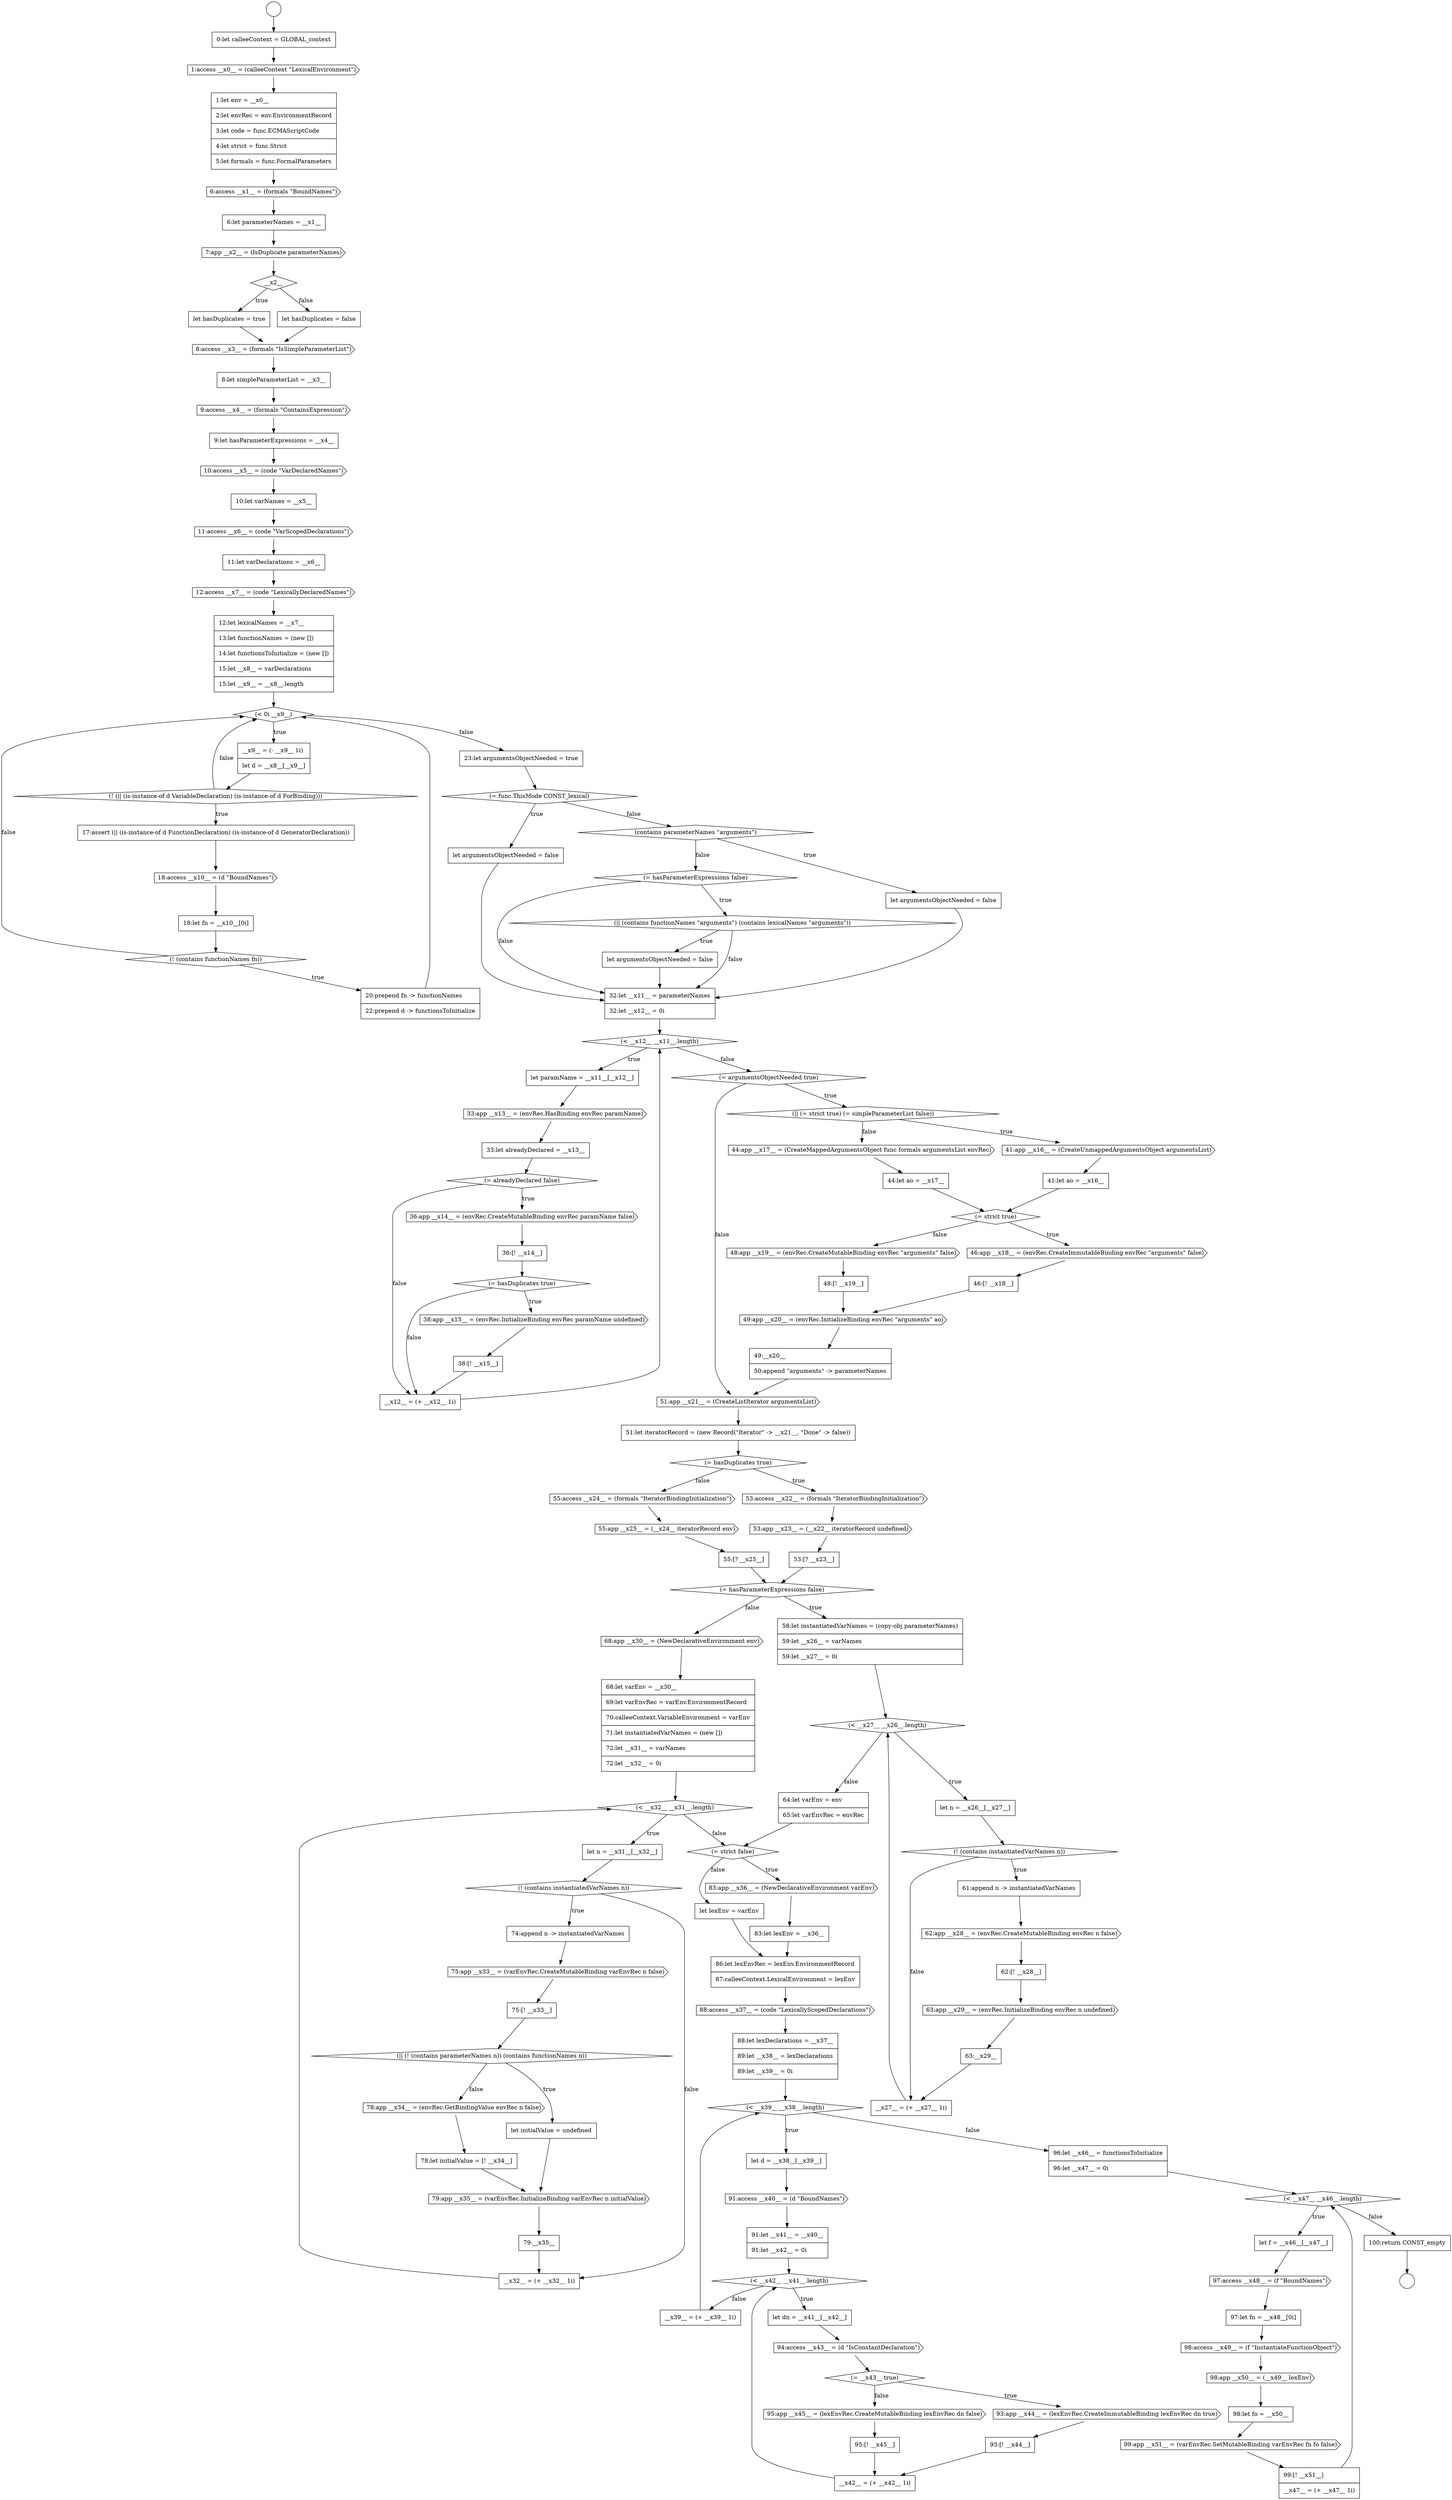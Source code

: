 digraph {
  node2031 [shape=none, margin=0, label=<<font color="black">
    <table border="0" cellborder="1" cellspacing="0" cellpadding="10">
      <tr><td align="left">96:let __x46__ = functionsToInitialize</td></tr>
      <tr><td align="left">96:let __x47__ = 0i</td></tr>
    </table>
  </font>> color="black" fillcolor="white" style=filled]
  node1995 [shape=cds, label=<<font color="black">68:app __x30__ = (NewDeclarativeEnvironment env)</font>> color="black" fillcolor="white" style=filled]
  node1982 [shape=none, margin=0, label=<<font color="black">
    <table border="0" cellborder="1" cellspacing="0" cellpadding="10">
      <tr><td align="left">55:[? __x25__]</td></tr>
    </table>
  </font>> color="black" fillcolor="white" style=filled]
  node1956 [shape=none, margin=0, label=<<font color="black">
    <table border="0" cellborder="1" cellspacing="0" cellpadding="10">
      <tr><td align="left">36:[! __x14__]</td></tr>
    </table>
  </font>> color="black" fillcolor="white" style=filled]
  node1950 [shape=diamond, label=<<font color="black">(&lt; __x12__ __x11__.length)</font>> color="black" fillcolor="white" style=filled]
  node1924 [shape=none, margin=0, label=<<font color="black">
    <table border="0" cellborder="1" cellspacing="0" cellpadding="10">
      <tr><td align="left">8:let simpleParameterList = __x3__</td></tr>
    </table>
  </font>> color="black" fillcolor="white" style=filled]
  node1939 [shape=diamond, label=<<font color="black">(! (contains functionNames fn))</font>> color="black" fillcolor="white" style=filled]
  node2014 [shape=none, margin=0, label=<<font color="black">
    <table border="0" cellborder="1" cellspacing="0" cellpadding="10">
      <tr><td align="left">86:let lexEnvRec = lexEnv.EnvironmentRecord</td></tr>
      <tr><td align="left">87:calleeContext.LexicalEnvironment = lexEnv</td></tr>
    </table>
  </font>> color="black" fillcolor="white" style=filled]
  node1971 [shape=none, margin=0, label=<<font color="black">
    <table border="0" cellborder="1" cellspacing="0" cellpadding="10">
      <tr><td align="left">48:[! __x19__]</td></tr>
    </table>
  </font>> color="black" fillcolor="white" style=filled]
  node2035 [shape=none, margin=0, label=<<font color="black">
    <table border="0" cellborder="1" cellspacing="0" cellpadding="10">
      <tr><td align="left">97:let fn = __x48__[0i]</td></tr>
    </table>
  </font>> color="black" fillcolor="white" style=filled]
  node1999 [shape=diamond, label=<<font color="black">(! (contains instantiatedVarNames n))</font>> color="black" fillcolor="white" style=filled]
  node1954 [shape=diamond, label=<<font color="black">(= alreadyDeclared false)</font>> color="black" fillcolor="white" style=filled]
  node1919 [shape=cds, label=<<font color="black">7:app __x2__ = (IsDuplicate parameterNames)</font>> color="black" fillcolor="white" style=filled]
  node1988 [shape=none, margin=0, label=<<font color="black">
    <table border="0" cellborder="1" cellspacing="0" cellpadding="10">
      <tr><td align="left">61:append n -&gt; instantiatedVarNames</td></tr>
    </table>
  </font>> color="black" fillcolor="white" style=filled]
  node1914 [shape=none, margin=0, label=<<font color="black">
    <table border="0" cellborder="1" cellspacing="0" cellpadding="10">
      <tr><td align="left">0:let calleeContext = GLOBAL_context</td></tr>
    </table>
  </font>> color="black" fillcolor="white" style=filled]
  node2020 [shape=none, margin=0, label=<<font color="black">
    <table border="0" cellborder="1" cellspacing="0" cellpadding="10">
      <tr><td align="left">91:let __x41__ = __x40__</td></tr>
      <tr><td align="left">91:let __x42__ = 0i</td></tr>
    </table>
  </font>> color="black" fillcolor="white" style=filled]
  node1921 [shape=none, margin=0, label=<<font color="black">
    <table border="0" cellborder="1" cellspacing="0" cellpadding="10">
      <tr><td align="left">let hasDuplicates = true</td></tr>
    </table>
  </font>> color="black" fillcolor="white" style=filled]
  node1967 [shape=diamond, label=<<font color="black">(= strict true)</font>> color="black" fillcolor="white" style=filled]
  node2010 [shape=diamond, label=<<font color="black">(= strict false)</font>> color="black" fillcolor="white" style=filled]
  node1935 [shape=diamond, label=<<font color="black">(! (|| (is-instance-of d VariableDeclaration) (is-instance-of d ForBinding)))</font>> color="black" fillcolor="white" style=filled]
  node1985 [shape=diamond, label=<<font color="black">(&lt; __x27__ __x26__.length)</font>> color="black" fillcolor="white" style=filled]
  node2039 [shape=cds, label=<<font color="black">99:app __x51__ = (varEnvRec.SetMutableBinding varEnvRec fn fo false)</font>> color="black" fillcolor="white" style=filled]
  node1992 [shape=none, margin=0, label=<<font color="black">
    <table border="0" cellborder="1" cellspacing="0" cellpadding="10">
      <tr><td align="left">63:__x29__</td></tr>
    </table>
  </font>> color="black" fillcolor="white" style=filled]
  node1922 [shape=none, margin=0, label=<<font color="black">
    <table border="0" cellborder="1" cellspacing="0" cellpadding="10">
      <tr><td align="left">let hasDuplicates = false</td></tr>
    </table>
  </font>> color="black" fillcolor="white" style=filled]
  node1931 [shape=cds, label=<<font color="black">12:access __x7__ = (code &quot;LexicallyDeclaredNames&quot;)</font>> color="black" fillcolor="white" style=filled]
  node2024 [shape=diamond, label=<<font color="black">(= __x43__ true)</font>> color="black" fillcolor="white" style=filled]
  node1963 [shape=cds, label=<<font color="black">41:app __x16__ = (CreateUnmappedArgumentsObject argumentsList)</font>> color="black" fillcolor="white" style=filled]
  node2007 [shape=cds, label=<<font color="black">79:app __x35__ = (varEnvRec.InitializeBinding varEnvRec n initialValue)</font>> color="black" fillcolor="white" style=filled]
  node1946 [shape=diamond, label=<<font color="black">(= hasParameterExpressions false)</font>> color="black" fillcolor="white" style=filled]
  node2027 [shape=cds, label=<<font color="black">95:app __x45__ = (lexEnvRec.CreateMutableBinding lexEnvRec dn false)</font>> color="black" fillcolor="white" style=filled]
  node1978 [shape=cds, label=<<font color="black">53:app __x23__ = (__x22__ iteratorRecord undefined)</font>> color="black" fillcolor="white" style=filled]
  node2034 [shape=cds, label=<<font color="black">97:access __x48__ = (f &quot;BoundNames&quot;)</font>> color="black" fillcolor="white" style=filled]
  node1960 [shape=none, margin=0, label=<<font color="black">
    <table border="0" cellborder="1" cellspacing="0" cellpadding="10">
      <tr><td align="left">__x12__ = (+ __x12__ 1i)</td></tr>
    </table>
  </font>> color="black" fillcolor="white" style=filled]
  node2017 [shape=diamond, label=<<font color="black">(&lt; __x39__ __x38__.length)</font>> color="black" fillcolor="white" style=filled]
  node1928 [shape=none, margin=0, label=<<font color="black">
    <table border="0" cellborder="1" cellspacing="0" cellpadding="10">
      <tr><td align="left">10:let varNames = __x5__</td></tr>
    </table>
  </font>> color="black" fillcolor="white" style=filled]
  node2002 [shape=none, margin=0, label=<<font color="black">
    <table border="0" cellborder="1" cellspacing="0" cellpadding="10">
      <tr><td align="left">75:[! __x33__]</td></tr>
    </table>
  </font>> color="black" fillcolor="white" style=filled]
  node1943 [shape=none, margin=0, label=<<font color="black">
    <table border="0" cellborder="1" cellspacing="0" cellpadding="10">
      <tr><td align="left">let argumentsObjectNeeded = false</td></tr>
    </table>
  </font>> color="black" fillcolor="white" style=filled]
  node1975 [shape=none, margin=0, label=<<font color="black">
    <table border="0" cellborder="1" cellspacing="0" cellpadding="10">
      <tr><td align="left">51:let iteratorRecord = (new Record(&quot;Iterator&quot; -&gt; __x21__, &quot;Done&quot; -&gt; false))</td></tr>
    </table>
  </font>> color="black" fillcolor="white" style=filled]
  node2011 [shape=cds, label=<<font color="black">83:app __x36__ = (NewDeclarativeEnvironment varEnv)</font>> color="black" fillcolor="white" style=filled]
  node1915 [shape=cds, label=<<font color="black">1:access __x0__ = (calleeContext &quot;LexicalEnvironment&quot;)</font>> color="black" fillcolor="white" style=filled]
  node2000 [shape=none, margin=0, label=<<font color="black">
    <table border="0" cellborder="1" cellspacing="0" cellpadding="10">
      <tr><td align="left">74:append n -&gt; instantiatedVarNames</td></tr>
    </table>
  </font>> color="black" fillcolor="white" style=filled]
  node2032 [shape=diamond, label=<<font color="black">(&lt; __x47__ __x46__.length)</font>> color="black" fillcolor="white" style=filled]
  node2015 [shape=cds, label=<<font color="black">88:access __x37__ = (code &quot;LexicallyScopedDeclarations&quot;)</font>> color="black" fillcolor="white" style=filled]
  node1938 [shape=none, margin=0, label=<<font color="black">
    <table border="0" cellborder="1" cellspacing="0" cellpadding="10">
      <tr><td align="left">18:let fn = __x10__[0i]</td></tr>
    </table>
  </font>> color="black" fillcolor="white" style=filled]
  node1920 [shape=diamond, label=<<font color="black">__x2__</font>> color="black" fillcolor="white" style=filled]
  node1968 [shape=cds, label=<<font color="black">46:app __x18__ = (envRec.CreateImmutableBinding envRec &quot;arguments&quot; false)</font>> color="black" fillcolor="white" style=filled]
  node1951 [shape=none, margin=0, label=<<font color="black">
    <table border="0" cellborder="1" cellspacing="0" cellpadding="10">
      <tr><td align="left">let paramName = __x11__[__x12__]</td></tr>
    </table>
  </font>> color="black" fillcolor="white" style=filled]
  node1936 [shape=none, margin=0, label=<<font color="black">
    <table border="0" cellborder="1" cellspacing="0" cellpadding="10">
      <tr><td align="left">17:assert (|| (is-instance-of d FunctionDeclaration) (is-instance-of d GeneratorDeclaration))</td></tr>
    </table>
  </font>> color="black" fillcolor="white" style=filled]
  node1983 [shape=diamond, label=<<font color="black">(= hasParameterExpressions false)</font>> color="black" fillcolor="white" style=filled]
  node1953 [shape=none, margin=0, label=<<font color="black">
    <table border="0" cellborder="1" cellspacing="0" cellpadding="10">
      <tr><td align="left">33:let alreadyDeclared = __x13__</td></tr>
    </table>
  </font>> color="black" fillcolor="white" style=filled]
  node1970 [shape=cds, label=<<font color="black">48:app __x19__ = (envRec.CreateMutableBinding envRec &quot;arguments&quot; false)</font>> color="black" fillcolor="white" style=filled]
  node2023 [shape=cds, label=<<font color="black">94:access __x43__ = (d &quot;IsConstantDeclaration&quot;)</font>> color="black" fillcolor="white" style=filled]
  node1937 [shape=cds, label=<<font color="black">18:access __x10__ = (d &quot;BoundNames&quot;)</font>> color="black" fillcolor="white" style=filled]
  node2038 [shape=none, margin=0, label=<<font color="black">
    <table border="0" cellborder="1" cellspacing="0" cellpadding="10">
      <tr><td align="left">98:let fo = __x50__</td></tr>
    </table>
  </font>> color="black" fillcolor="white" style=filled]
  node1964 [shape=none, margin=0, label=<<font color="black">
    <table border="0" cellborder="1" cellspacing="0" cellpadding="10">
      <tr><td align="left">41:let ao = __x16__</td></tr>
    </table>
  </font>> color="black" fillcolor="white" style=filled]
  node1942 [shape=diamond, label=<<font color="black">(= func.ThisMode CONST_lexical)</font>> color="black" fillcolor="white" style=filled]
  node1974 [shape=cds, label=<<font color="black">51:app __x21__ = (CreateListIterator argumentsList)</font>> color="black" fillcolor="white" style=filled]
  node1932 [shape=none, margin=0, label=<<font color="black">
    <table border="0" cellborder="1" cellspacing="0" cellpadding="10">
      <tr><td align="left">12:let lexicalNames = __x7__</td></tr>
      <tr><td align="left">13:let functionNames = (new [])</td></tr>
      <tr><td align="left">14:let functionsToInitialize = (new [])</td></tr>
      <tr><td align="left">15:let __x8__ = varDeclarations</td></tr>
      <tr><td align="left">15:let __x9__ = __x8__.length</td></tr>
    </table>
  </font>> color="black" fillcolor="white" style=filled]
  node2006 [shape=none, margin=0, label=<<font color="black">
    <table border="0" cellborder="1" cellspacing="0" cellpadding="10">
      <tr><td align="left">78:let initialValue = [! __x34__]</td></tr>
    </table>
  </font>> color="black" fillcolor="white" style=filled]
  node1947 [shape=diamond, label=<<font color="black">(|| (contains functionNames &quot;arguments&quot;) (contains lexicalNames &quot;arguments&quot;))</font>> color="black" fillcolor="white" style=filled]
  node1984 [shape=none, margin=0, label=<<font color="black">
    <table border="0" cellborder="1" cellspacing="0" cellpadding="10">
      <tr><td align="left">58:let instantiatedVarNames = (copy-obj parameterNames)</td></tr>
      <tr><td align="left">59:let __x26__ = varNames</td></tr>
      <tr><td align="left">59:let __x27__ = 0i</td></tr>
    </table>
  </font>> color="black" fillcolor="white" style=filled]
  node1979 [shape=none, margin=0, label=<<font color="black">
    <table border="0" cellborder="1" cellspacing="0" cellpadding="10">
      <tr><td align="left">53:[? __x23__]</td></tr>
    </table>
  </font>> color="black" fillcolor="white" style=filled]
  node1991 [shape=cds, label=<<font color="black">63:app __x29__ = (envRec.InitializeBinding envRec n undefined)</font>> color="black" fillcolor="white" style=filled]
  node1996 [shape=none, margin=0, label=<<font color="black">
    <table border="0" cellborder="1" cellspacing="0" cellpadding="10">
      <tr><td align="left">68:let varEnv = __x30__</td></tr>
      <tr><td align="left">69:let varEnvRec = varEnv.EnvironmentRecord</td></tr>
      <tr><td align="left">70:calleeContext.VariableEnvironment = varEnv</td></tr>
      <tr><td align="left">71:let instantiatedVarNames = (new [])</td></tr>
      <tr><td align="left">72:let __x31__ = varNames</td></tr>
      <tr><td align="left">72:let __x32__ = 0i</td></tr>
    </table>
  </font>> color="black" fillcolor="white" style=filled]
  node2001 [shape=cds, label=<<font color="black">75:app __x33__ = (varEnvRec.CreateMutableBinding varEnvRec n false)</font>> color="black" fillcolor="white" style=filled]
  node1959 [shape=none, margin=0, label=<<font color="black">
    <table border="0" cellborder="1" cellspacing="0" cellpadding="10">
      <tr><td align="left">38:[! __x15__]</td></tr>
    </table>
  </font>> color="black" fillcolor="white" style=filled]
  node2033 [shape=none, margin=0, label=<<font color="black">
    <table border="0" cellborder="1" cellspacing="0" cellpadding="10">
      <tr><td align="left">let f = __x46__[__x47__]</td></tr>
    </table>
  </font>> color="black" fillcolor="white" style=filled]
  node1927 [shape=cds, label=<<font color="black">10:access __x5__ = (code &quot;VarDeclaredNames&quot;)</font>> color="black" fillcolor="white" style=filled]
  node2028 [shape=none, margin=0, label=<<font color="black">
    <table border="0" cellborder="1" cellspacing="0" cellpadding="10">
      <tr><td align="left">95:[! __x45__]</td></tr>
    </table>
  </font>> color="black" fillcolor="white" style=filled]
  node1916 [shape=none, margin=0, label=<<font color="black">
    <table border="0" cellborder="1" cellspacing="0" cellpadding="10">
      <tr><td align="left">1:let env = __x0__</td></tr>
      <tr><td align="left">2:let envRec = env.EnvironmentRecord</td></tr>
      <tr><td align="left">3:let code = func.ECMAScriptCode</td></tr>
      <tr><td align="left">4:let strict = func.Strict</td></tr>
      <tr><td align="left">5:let formals = func.FormalParameters</td></tr>
    </table>
  </font>> color="black" fillcolor="white" style=filled]
  node1929 [shape=cds, label=<<font color="black">11:access __x6__ = (code &quot;VarScopedDeclarations&quot;)</font>> color="black" fillcolor="white" style=filled]
  node2016 [shape=none, margin=0, label=<<font color="black">
    <table border="0" cellborder="1" cellspacing="0" cellpadding="10">
      <tr><td align="left">88:let lexDeclarations = __x37__</td></tr>
      <tr><td align="left">89:let __x38__ = lexDeclarations</td></tr>
      <tr><td align="left">89:let __x39__ = 0i</td></tr>
    </table>
  </font>> color="black" fillcolor="white" style=filled]
  node1965 [shape=cds, label=<<font color="black">44:app __x17__ = (CreateMappedArgumentsObject func formals argumentsList envRec)</font>> color="black" fillcolor="white" style=filled]
  node2029 [shape=none, margin=0, label=<<font color="black">
    <table border="0" cellborder="1" cellspacing="0" cellpadding="10">
      <tr><td align="left">__x42__ = (+ __x42__ 1i)</td></tr>
    </table>
  </font>> color="black" fillcolor="white" style=filled]
  node1997 [shape=diamond, label=<<font color="black">(&lt; __x32__ __x31__.length)</font>> color="black" fillcolor="white" style=filled]
  node1933 [shape=diamond, label=<<font color="black">(&lt; 0i __x9__)</font>> color="black" fillcolor="white" style=filled]
  node1969 [shape=none, margin=0, label=<<font color="black">
    <table border="0" cellborder="1" cellspacing="0" cellpadding="10">
      <tr><td align="left">46:[! __x18__]</td></tr>
    </table>
  </font>> color="black" fillcolor="white" style=filled]
  node2025 [shape=cds, label=<<font color="black">93:app __x44__ = (lexEnvRec.CreateImmutableBinding lexEnvRec dn true)</font>> color="black" fillcolor="white" style=filled]
  node1993 [shape=none, margin=0, label=<<font color="black">
    <table border="0" cellborder="1" cellspacing="0" cellpadding="10">
      <tr><td align="left">__x27__ = (+ __x27__ 1i)</td></tr>
    </table>
  </font>> color="black" fillcolor="white" style=filled]
  node1952 [shape=cds, label=<<font color="black">33:app __x13__ = (envRec.HasBinding envRec paramName)</font>> color="black" fillcolor="white" style=filled]
  node1926 [shape=none, margin=0, label=<<font color="black">
    <table border="0" cellborder="1" cellspacing="0" cellpadding="10">
      <tr><td align="left">9:let hasParameterExpressions = __x4__</td></tr>
    </table>
  </font>> color="black" fillcolor="white" style=filled]
  node2022 [shape=none, margin=0, label=<<font color="black">
    <table border="0" cellborder="1" cellspacing="0" cellpadding="10">
      <tr><td align="left">let dn = __x41__[__x42__]</td></tr>
    </table>
  </font>> color="black" fillcolor="white" style=filled]
  node1973 [shape=none, margin=0, label=<<font color="black">
    <table border="0" cellborder="1" cellspacing="0" cellpadding="10">
      <tr><td align="left">49:__x20__</td></tr>
      <tr><td align="left">50:append &quot;arguments&quot; -&gt; parameterNames</td></tr>
    </table>
  </font>> color="black" fillcolor="white" style=filled]
  node2005 [shape=cds, label=<<font color="black">78:app __x34__ = (envRec.GetBindingValue envRec n false)</font>> color="black" fillcolor="white" style=filled]
  node1948 [shape=none, margin=0, label=<<font color="black">
    <table border="0" cellborder="1" cellspacing="0" cellpadding="10">
      <tr><td align="left">let argumentsObjectNeeded = false</td></tr>
    </table>
  </font>> color="black" fillcolor="white" style=filled]
  node2037 [shape=cds, label=<<font color="black">98:app __x50__ = (__x49__ lexEnv)</font>> color="black" fillcolor="white" style=filled]
  node1990 [shape=none, margin=0, label=<<font color="black">
    <table border="0" cellborder="1" cellspacing="0" cellpadding="10">
      <tr><td align="left">62:[! __x28__]</td></tr>
    </table>
  </font>> color="black" fillcolor="white" style=filled]
  node1958 [shape=cds, label=<<font color="black">38:app __x15__ = (envRec.InitializeBinding envRec paramName undefined)</font>> color="black" fillcolor="white" style=filled]
  node1961 [shape=diamond, label=<<font color="black">(= argumentsObjectNeeded true)</font>> color="black" fillcolor="white" style=filled]
  node2012 [shape=none, margin=0, label=<<font color="black">
    <table border="0" cellborder="1" cellspacing="0" cellpadding="10">
      <tr><td align="left">83:let lexEnv = __x36__</td></tr>
    </table>
  </font>> color="black" fillcolor="white" style=filled]
  node1941 [shape=none, margin=0, label=<<font color="black">
    <table border="0" cellborder="1" cellspacing="0" cellpadding="10">
      <tr><td align="left">23:let argumentsObjectNeeded = true</td></tr>
    </table>
  </font>> color="black" fillcolor="white" style=filled]
  node1987 [shape=diamond, label=<<font color="black">(! (contains instantiatedVarNames n))</font>> color="black" fillcolor="white" style=filled]
  node1980 [shape=cds, label=<<font color="black">55:access __x24__ = (formals &quot;IteratorBindingInitialization&quot;)</font>> color="black" fillcolor="white" style=filled]
  node1934 [shape=none, margin=0, label=<<font color="black">
    <table border="0" cellborder="1" cellspacing="0" cellpadding="10">
      <tr><td align="left">__x9__ = (- __x9__ 1i)</td></tr>
      <tr><td align="left">let d = __x8__[__x9__]</td></tr>
    </table>
  </font>> color="black" fillcolor="white" style=filled]
  node1981 [shape=cds, label=<<font color="black">55:app __x25__ = (__x24__ iteratorRecord env)</font>> color="black" fillcolor="white" style=filled]
  node1955 [shape=cds, label=<<font color="black">36:app __x14__ = (envRec.CreateMutableBinding envRec paramName false)</font>> color="black" fillcolor="white" style=filled]
  node1972 [shape=cds, label=<<font color="black">49:app __x20__ = (envRec.InitializeBinding envRec &quot;arguments&quot; ao)</font>> color="black" fillcolor="white" style=filled]
  node2030 [shape=none, margin=0, label=<<font color="black">
    <table border="0" cellborder="1" cellspacing="0" cellpadding="10">
      <tr><td align="left">__x39__ = (+ __x39__ 1i)</td></tr>
    </table>
  </font>> color="black" fillcolor="white" style=filled]
  node1940 [shape=none, margin=0, label=<<font color="black">
    <table border="0" cellborder="1" cellspacing="0" cellpadding="10">
      <tr><td align="left">20:prepend fn -&gt; functionNames</td></tr>
      <tr><td align="left">22:prepend d -&gt; functionsToInitialize</td></tr>
    </table>
  </font>> color="black" fillcolor="white" style=filled]
  node2013 [shape=none, margin=0, label=<<font color="black">
    <table border="0" cellborder="1" cellspacing="0" cellpadding="10">
      <tr><td align="left">let lexEnv = varEnv</td></tr>
    </table>
  </font>> color="black" fillcolor="white" style=filled]
  node1918 [shape=none, margin=0, label=<<font color="black">
    <table border="0" cellborder="1" cellspacing="0" cellpadding="10">
      <tr><td align="left">6:let parameterNames = __x1__</td></tr>
    </table>
  </font>> color="black" fillcolor="white" style=filled]
  node1966 [shape=none, margin=0, label=<<font color="black">
    <table border="0" cellborder="1" cellspacing="0" cellpadding="10">
      <tr><td align="left">44:let ao = __x17__</td></tr>
    </table>
  </font>> color="black" fillcolor="white" style=filled]
  node1949 [shape=none, margin=0, label=<<font color="black">
    <table border="0" cellborder="1" cellspacing="0" cellpadding="10">
      <tr><td align="left">32:let __x11__ = parameterNames</td></tr>
      <tr><td align="left">32:let __x12__ = 0i</td></tr>
    </table>
  </font>> color="black" fillcolor="white" style=filled]
  node1913 [shape=circle label=" " color="black" fillcolor="white" style=filled]
  node1998 [shape=none, margin=0, label=<<font color="black">
    <table border="0" cellborder="1" cellspacing="0" cellpadding="10">
      <tr><td align="left">let n = __x31__[__x32__]</td></tr>
    </table>
  </font>> color="black" fillcolor="white" style=filled]
  node2004 [shape=none, margin=0, label=<<font color="black">
    <table border="0" cellborder="1" cellspacing="0" cellpadding="10">
      <tr><td align="left">let initialValue = undefined</td></tr>
    </table>
  </font>> color="black" fillcolor="white" style=filled]
  node2026 [shape=none, margin=0, label=<<font color="black">
    <table border="0" cellborder="1" cellspacing="0" cellpadding="10">
      <tr><td align="left">93:[! __x44__]</td></tr>
    </table>
  </font>> color="black" fillcolor="white" style=filled]
  node2009 [shape=none, margin=0, label=<<font color="black">
    <table border="0" cellborder="1" cellspacing="0" cellpadding="10">
      <tr><td align="left">__x32__ = (+ __x32__ 1i)</td></tr>
    </table>
  </font>> color="black" fillcolor="white" style=filled]
  node2041 [shape=none, margin=0, label=<<font color="black">
    <table border="0" cellborder="1" cellspacing="0" cellpadding="10">
      <tr><td align="left">100:return CONST_empty</td></tr>
    </table>
  </font>> color="black" fillcolor="white" style=filled]
  node2036 [shape=cds, label=<<font color="black">98:access __x49__ = (f &quot;InstantiateFunctionObject&quot;)</font>> color="black" fillcolor="white" style=filled]
  node1994 [shape=none, margin=0, label=<<font color="black">
    <table border="0" cellborder="1" cellspacing="0" cellpadding="10">
      <tr><td align="left">64:let varEnv = env</td></tr>
      <tr><td align="left">65:let varEnvRec = envRec</td></tr>
    </table>
  </font>> color="black" fillcolor="white" style=filled]
  node2019 [shape=cds, label=<<font color="black">91:access __x40__ = (d &quot;BoundNames&quot;)</font>> color="black" fillcolor="white" style=filled]
  node2003 [shape=diamond, label=<<font color="black">(|| (! (contains parameterNames n)) (contains functionNames n))</font>> color="black" fillcolor="white" style=filled]
  node1957 [shape=diamond, label=<<font color="black">(= hasDuplicates true)</font>> color="black" fillcolor="white" style=filled]
  node2008 [shape=none, margin=0, label=<<font color="black">
    <table border="0" cellborder="1" cellspacing="0" cellpadding="10">
      <tr><td align="left">79:__x35__</td></tr>
    </table>
  </font>> color="black" fillcolor="white" style=filled]
  node1986 [shape=none, margin=0, label=<<font color="black">
    <table border="0" cellborder="1" cellspacing="0" cellpadding="10">
      <tr><td align="left">let n = __x26__[__x27__]</td></tr>
    </table>
  </font>> color="black" fillcolor="white" style=filled]
  node1989 [shape=cds, label=<<font color="black">62:app __x28__ = (envRec.CreateMutableBinding envRec n false)</font>> color="black" fillcolor="white" style=filled]
  node2040 [shape=none, margin=0, label=<<font color="black">
    <table border="0" cellborder="1" cellspacing="0" cellpadding="10">
      <tr><td align="left">99:[! __x51__]</td></tr>
      <tr><td align="left">__x47__ = (+ __x47__ 1i)</td></tr>
    </table>
  </font>> color="black" fillcolor="white" style=filled]
  node2021 [shape=diamond, label=<<font color="black">(&lt; __x42__ __x41__.length)</font>> color="black" fillcolor="white" style=filled]
  node1930 [shape=none, margin=0, label=<<font color="black">
    <table border="0" cellborder="1" cellspacing="0" cellpadding="10">
      <tr><td align="left">11:let varDeclarations = __x6__</td></tr>
    </table>
  </font>> color="black" fillcolor="white" style=filled]
  node1977 [shape=cds, label=<<font color="black">53:access __x22__ = (formals &quot;IteratorBindingInitialization&quot;)</font>> color="black" fillcolor="white" style=filled]
  node1976 [shape=diamond, label=<<font color="black">(= hasDuplicates true)</font>> color="black" fillcolor="white" style=filled]
  node1923 [shape=cds, label=<<font color="black">8:access __x3__ = (formals &quot;IsSimpleParameterList&quot;)</font>> color="black" fillcolor="white" style=filled]
  node1925 [shape=cds, label=<<font color="black">9:access __x4__ = (formals &quot;ContainsExpression&quot;)</font>> color="black" fillcolor="white" style=filled]
  node1944 [shape=diamond, label=<<font color="black">(contains parameterNames &quot;arguments&quot;)</font>> color="black" fillcolor="white" style=filled]
  node1962 [shape=diamond, label=<<font color="black">(|| (= strict true) (= simpleParameterList false))</font>> color="black" fillcolor="white" style=filled]
  node1945 [shape=none, margin=0, label=<<font color="black">
    <table border="0" cellborder="1" cellspacing="0" cellpadding="10">
      <tr><td align="left">let argumentsObjectNeeded = false</td></tr>
    </table>
  </font>> color="black" fillcolor="white" style=filled]
  node2018 [shape=none, margin=0, label=<<font color="black">
    <table border="0" cellborder="1" cellspacing="0" cellpadding="10">
      <tr><td align="left">let d = __x38__[__x39__]</td></tr>
    </table>
  </font>> color="black" fillcolor="white" style=filled]
  node1917 [shape=cds, label=<<font color="black">6:access __x1__ = (formals &quot;BoundNames&quot;)</font>> color="black" fillcolor="white" style=filled]
  node1912 [shape=circle label=" " color="black" fillcolor="white" style=filled]
  node1978 -> node1979 [ color="black"]
  node1925 -> node1926 [ color="black"]
  node1998 -> node1999 [ color="black"]
  node2033 -> node2034 [ color="black"]
  node1994 -> node2010 [ color="black"]
  node2032 -> node2033 [label=<<font color="black">true</font>> color="black"]
  node2032 -> node2041 [label=<<font color="black">false</font>> color="black"]
  node1959 -> node1960 [ color="black"]
  node1948 -> node1949 [ color="black"]
  node2024 -> node2025 [label=<<font color="black">true</font>> color="black"]
  node2024 -> node2027 [label=<<font color="black">false</font>> color="black"]
  node1923 -> node1924 [ color="black"]
  node1972 -> node1973 [ color="black"]
  node1974 -> node1975 [ color="black"]
  node1915 -> node1916 [ color="black"]
  node2003 -> node2004 [label=<<font color="black">true</font>> color="black"]
  node2003 -> node2005 [label=<<font color="black">false</font>> color="black"]
  node1924 -> node1925 [ color="black"]
  node2004 -> node2007 [ color="black"]
  node1958 -> node1959 [ color="black"]
  node2000 -> node2001 [ color="black"]
  node1918 -> node1919 [ color="black"]
  node1962 -> node1963 [label=<<font color="black">true</font>> color="black"]
  node1962 -> node1965 [label=<<font color="black">false</font>> color="black"]
  node1967 -> node1968 [label=<<font color="black">true</font>> color="black"]
  node1967 -> node1970 [label=<<font color="black">false</font>> color="black"]
  node1949 -> node1950 [ color="black"]
  node2008 -> node2009 [ color="black"]
  node1997 -> node1998 [label=<<font color="black">true</font>> color="black"]
  node1997 -> node2010 [label=<<font color="black">false</font>> color="black"]
  node1993 -> node1985 [ color="black"]
  node1940 -> node1933 [ color="black"]
  node2027 -> node2028 [ color="black"]
  node1942 -> node1943 [label=<<font color="black">true</font>> color="black"]
  node1942 -> node1944 [label=<<font color="black">false</font>> color="black"]
  node1989 -> node1990 [ color="black"]
  node1932 -> node1933 [ color="black"]
  node2005 -> node2006 [ color="black"]
  node2034 -> node2035 [ color="black"]
  node1999 -> node2000 [label=<<font color="black">true</font>> color="black"]
  node1999 -> node2009 [label=<<font color="black">false</font>> color="black"]
  node1975 -> node1976 [ color="black"]
  node1986 -> node1987 [ color="black"]
  node1988 -> node1989 [ color="black"]
  node1990 -> node1991 [ color="black"]
  node2029 -> node2021 [ color="black"]
  node1937 -> node1938 [ color="black"]
  node1980 -> node1981 [ color="black"]
  node1976 -> node1977 [label=<<font color="black">true</font>> color="black"]
  node1976 -> node1980 [label=<<font color="black">false</font>> color="black"]
  node1964 -> node1967 [ color="black"]
  node1995 -> node1996 [ color="black"]
  node1917 -> node1918 [ color="black"]
  node1971 -> node1972 [ color="black"]
  node1928 -> node1929 [ color="black"]
  node1951 -> node1952 [ color="black"]
  node2009 -> node1997 [ color="black"]
  node1996 -> node1997 [ color="black"]
  node2013 -> node2014 [ color="black"]
  node1965 -> node1966 [ color="black"]
  node2011 -> node2012 [ color="black"]
  node2001 -> node2002 [ color="black"]
  node1955 -> node1956 [ color="black"]
  node1914 -> node1915 [ color="black"]
  node1968 -> node1969 [ color="black"]
  node2015 -> node2016 [ color="black"]
  node1966 -> node1967 [ color="black"]
  node2019 -> node2020 [ color="black"]
  node1961 -> node1962 [label=<<font color="black">true</font>> color="black"]
  node1961 -> node1974 [label=<<font color="black">false</font>> color="black"]
  node2007 -> node2008 [ color="black"]
  node2040 -> node2032 [ color="black"]
  node2017 -> node2018 [label=<<font color="black">true</font>> color="black"]
  node2017 -> node2031 [label=<<font color="black">false</font>> color="black"]
  node2014 -> node2015 [ color="black"]
  node1934 -> node1935 [ color="black"]
  node2002 -> node2003 [ color="black"]
  node2037 -> node2038 [ color="black"]
  node1960 -> node1950 [ color="black"]
  node1956 -> node1957 [ color="black"]
  node2028 -> node2029 [ color="black"]
  node2036 -> node2037 [ color="black"]
  node1969 -> node1972 [ color="black"]
  node1939 -> node1940 [label=<<font color="black">true</font>> color="black"]
  node1939 -> node1933 [label=<<font color="black">false</font>> color="black"]
  node2026 -> node2029 [ color="black"]
  node2016 -> node2017 [ color="black"]
  node1985 -> node1986 [label=<<font color="black">true</font>> color="black"]
  node1985 -> node1994 [label=<<font color="black">false</font>> color="black"]
  node1912 -> node1914 [ color="black"]
  node1922 -> node1923 [ color="black"]
  node1992 -> node1993 [ color="black"]
  node2038 -> node2039 [ color="black"]
  node1987 -> node1988 [label=<<font color="black">true</font>> color="black"]
  node1987 -> node1993 [label=<<font color="black">false</font>> color="black"]
  node1973 -> node1974 [ color="black"]
  node2021 -> node2022 [label=<<font color="black">true</font>> color="black"]
  node2021 -> node2030 [label=<<font color="black">false</font>> color="black"]
  node2025 -> node2026 [ color="black"]
  node1944 -> node1945 [label=<<font color="black">true</font>> color="black"]
  node1944 -> node1946 [label=<<font color="black">false</font>> color="black"]
  node1931 -> node1932 [ color="black"]
  node1947 -> node1948 [label=<<font color="black">true</font>> color="black"]
  node1947 -> node1949 [label=<<font color="black">false</font>> color="black"]
  node1927 -> node1928 [ color="black"]
  node1981 -> node1982 [ color="black"]
  node1941 -> node1942 [ color="black"]
  node1936 -> node1937 [ color="black"]
  node1921 -> node1923 [ color="black"]
  node1952 -> node1953 [ color="black"]
  node2039 -> node2040 [ color="black"]
  node2006 -> node2007 [ color="black"]
  node1926 -> node1927 [ color="black"]
  node2022 -> node2023 [ color="black"]
  node2020 -> node2021 [ color="black"]
  node2012 -> node2014 [ color="black"]
  node1953 -> node1954 [ color="black"]
  node2018 -> node2019 [ color="black"]
  node1919 -> node1920 [ color="black"]
  node1950 -> node1951 [label=<<font color="black">true</font>> color="black"]
  node1950 -> node1961 [label=<<font color="black">false</font>> color="black"]
  node1938 -> node1939 [ color="black"]
  node2030 -> node2017 [ color="black"]
  node1929 -> node1930 [ color="black"]
  node2010 -> node2011 [label=<<font color="black">true</font>> color="black"]
  node2010 -> node2013 [label=<<font color="black">false</font>> color="black"]
  node1982 -> node1983 [ color="black"]
  node1991 -> node1992 [ color="black"]
  node1930 -> node1931 [ color="black"]
  node1984 -> node1985 [ color="black"]
  node2035 -> node2036 [ color="black"]
  node1977 -> node1978 [ color="black"]
  node1957 -> node1958 [label=<<font color="black">true</font>> color="black"]
  node1957 -> node1960 [label=<<font color="black">false</font>> color="black"]
  node1983 -> node1984 [label=<<font color="black">true</font>> color="black"]
  node1983 -> node1995 [label=<<font color="black">false</font>> color="black"]
  node2041 -> node1913 [ color="black"]
  node2031 -> node2032 [ color="black"]
  node1933 -> node1934 [label=<<font color="black">true</font>> color="black"]
  node1933 -> node1941 [label=<<font color="black">false</font>> color="black"]
  node1943 -> node1949 [ color="black"]
  node1916 -> node1917 [ color="black"]
  node1920 -> node1921 [label=<<font color="black">true</font>> color="black"]
  node1920 -> node1922 [label=<<font color="black">false</font>> color="black"]
  node1945 -> node1949 [ color="black"]
  node1954 -> node1955 [label=<<font color="black">true</font>> color="black"]
  node1954 -> node1960 [label=<<font color="black">false</font>> color="black"]
  node2023 -> node2024 [ color="black"]
  node1963 -> node1964 [ color="black"]
  node1946 -> node1947 [label=<<font color="black">true</font>> color="black"]
  node1946 -> node1949 [label=<<font color="black">false</font>> color="black"]
  node1935 -> node1936 [label=<<font color="black">true</font>> color="black"]
  node1935 -> node1933 [label=<<font color="black">false</font>> color="black"]
  node1979 -> node1983 [ color="black"]
  node1970 -> node1971 [ color="black"]
}
